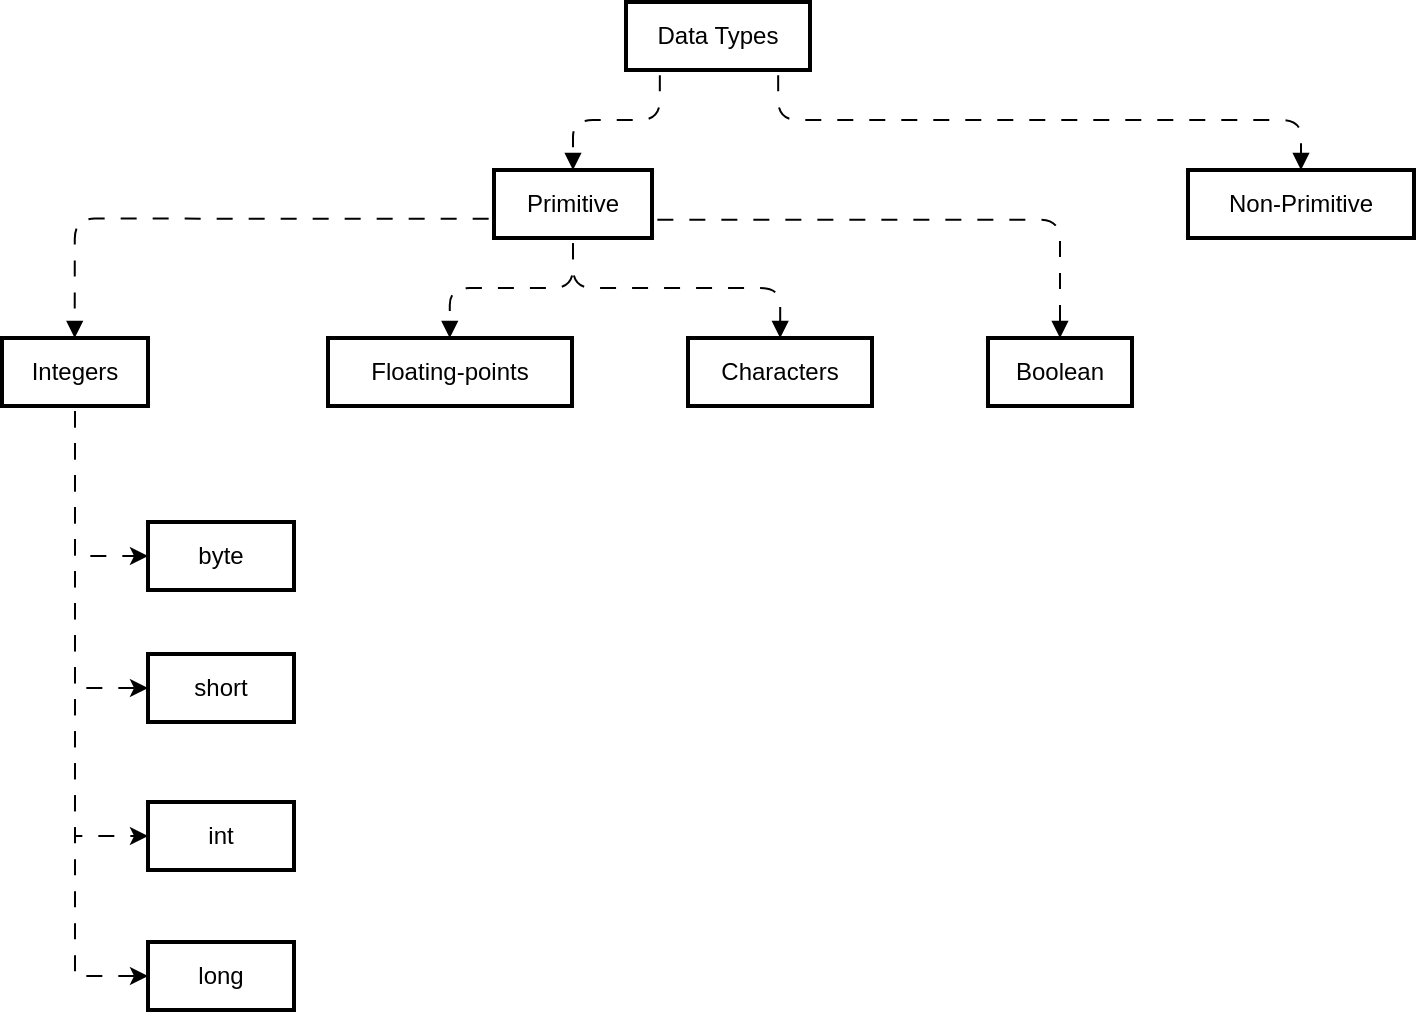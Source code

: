 <mxfile version="23.1.6" type="github">
  <diagram name="Page-1" id="NZbzHBPe5YF4VIzsgg0A">
    <mxGraphModel dx="2284" dy="1882" grid="1" gridSize="10" guides="1" tooltips="1" connect="1" arrows="1" fold="1" page="1" pageScale="1" pageWidth="850" pageHeight="1100" math="0" shadow="0">
      <root>
        <mxCell id="0" />
        <mxCell id="1" parent="0" />
        <mxCell id="2" value="Data Types" style="whiteSpace=wrap;strokeWidth=2;" parent="1" vertex="1">
          <mxGeometry x="-521" y="-800" width="92" height="34" as="geometry" />
        </mxCell>
        <mxCell id="3" value="Primitive" style="whiteSpace=wrap;strokeWidth=2;" parent="1" vertex="1">
          <mxGeometry x="-587" y="-716" width="79" height="34" as="geometry" />
        </mxCell>
        <mxCell id="fs3YQXYDzvtj9iLQUYuB-19" style="edgeStyle=orthogonalEdgeStyle;rounded=0;orthogonalLoop=1;jettySize=auto;html=1;entryX=0;entryY=0.5;entryDx=0;entryDy=0;flowAnimation=1;" edge="1" parent="1" source="4" target="fs3YQXYDzvtj9iLQUYuB-14">
          <mxGeometry relative="1" as="geometry" />
        </mxCell>
        <mxCell id="fs3YQXYDzvtj9iLQUYuB-20" style="edgeStyle=orthogonalEdgeStyle;rounded=0;orthogonalLoop=1;jettySize=auto;html=1;entryX=0;entryY=0.5;entryDx=0;entryDy=0;flowAnimation=1;" edge="1" parent="1" source="4" target="fs3YQXYDzvtj9iLQUYuB-15">
          <mxGeometry relative="1" as="geometry" />
        </mxCell>
        <mxCell id="fs3YQXYDzvtj9iLQUYuB-21" style="edgeStyle=orthogonalEdgeStyle;rounded=0;orthogonalLoop=1;jettySize=auto;html=1;entryX=0;entryY=0.5;entryDx=0;entryDy=0;flowAnimation=1;" edge="1" parent="1" source="4" target="fs3YQXYDzvtj9iLQUYuB-16">
          <mxGeometry relative="1" as="geometry" />
        </mxCell>
        <mxCell id="fs3YQXYDzvtj9iLQUYuB-22" style="edgeStyle=orthogonalEdgeStyle;rounded=0;orthogonalLoop=1;jettySize=auto;html=1;entryX=0;entryY=0.5;entryDx=0;entryDy=0;flowAnimation=1;" edge="1" parent="1" source="4" target="fs3YQXYDzvtj9iLQUYuB-17">
          <mxGeometry relative="1" as="geometry" />
        </mxCell>
        <mxCell id="4" value="Integers" style="whiteSpace=wrap;strokeWidth=2;" parent="1" vertex="1">
          <mxGeometry x="-833" y="-632" width="73" height="34" as="geometry" />
        </mxCell>
        <mxCell id="5" value="Floating-points" style="whiteSpace=wrap;strokeWidth=2;" parent="1" vertex="1">
          <mxGeometry x="-670" y="-632" width="122" height="34" as="geometry" />
        </mxCell>
        <mxCell id="6" value="Characters" style="whiteSpace=wrap;strokeWidth=2;" parent="1" vertex="1">
          <mxGeometry x="-490" y="-632" width="92" height="34" as="geometry" />
        </mxCell>
        <mxCell id="7" value="Boolean" style="whiteSpace=wrap;strokeWidth=2;" parent="1" vertex="1">
          <mxGeometry x="-340" y="-632" width="72" height="34" as="geometry" />
        </mxCell>
        <mxCell id="8" value="Non-Primitive" style="whiteSpace=wrap;strokeWidth=2;" parent="1" vertex="1">
          <mxGeometry x="-240" y="-716" width="113" height="34" as="geometry" />
        </mxCell>
        <mxCell id="9" value="" style="startArrow=none;endArrow=block;exitX=0.184;exitY=1;entryX=0.5;entryY=0;edgeStyle=orthogonalEdgeStyle;orthogonalLoop=0;comic=0;flowAnimation=1;" parent="1" source="2" target="3" edge="1">
          <mxGeometry relative="1" as="geometry" />
        </mxCell>
        <mxCell id="10" value="" style="startArrow=none;endArrow=block;exitX=-0.002;exitY=0.717;entryX=0.498;entryY=0;edgeStyle=orthogonalEdgeStyle;flowAnimation=1;" parent="1" source="3" target="4" edge="1">
          <mxGeometry relative="1" as="geometry" />
        </mxCell>
        <mxCell id="11" value="" style="startArrow=none;endArrow=block;exitX=0.5;exitY=1;entryX=0.499;entryY=0;edgeStyle=orthogonalEdgeStyle;flowAnimation=1;exitDx=0;exitDy=0;" parent="1" source="3" target="5" edge="1">
          <mxGeometry relative="1" as="geometry" />
        </mxCell>
        <mxCell id="12" value="" style="startArrow=none;endArrow=block;exitX=0.5;exitY=1;entryX=0.501;entryY=0;edgeStyle=orthogonalEdgeStyle;flowAnimation=1;exitDx=0;exitDy=0;" parent="1" source="3" target="6" edge="1">
          <mxGeometry relative="1" as="geometry" />
        </mxCell>
        <mxCell id="13" value="" style="startArrow=none;endArrow=block;exitX=1.002;exitY=0.733;entryX=0.5;entryY=0;edgeStyle=orthogonalEdgeStyle;flowAnimation=1;" parent="1" source="3" target="7" edge="1">
          <mxGeometry relative="1" as="geometry" />
        </mxCell>
        <mxCell id="14" value="" style="startArrow=none;endArrow=block;exitX=0.827;exitY=1;entryX=0.5;entryY=0;edgeStyle=orthogonalEdgeStyle;flowAnimation=1;" parent="1" source="2" target="8" edge="1">
          <mxGeometry relative="1" as="geometry" />
        </mxCell>
        <mxCell id="fs3YQXYDzvtj9iLQUYuB-14" value="byte" style="whiteSpace=wrap;strokeWidth=2;" vertex="1" parent="1">
          <mxGeometry x="-760" y="-540" width="73" height="34" as="geometry" />
        </mxCell>
        <mxCell id="fs3YQXYDzvtj9iLQUYuB-15" value="short" style="whiteSpace=wrap;strokeWidth=2;" vertex="1" parent="1">
          <mxGeometry x="-760" y="-474" width="73" height="34" as="geometry" />
        </mxCell>
        <mxCell id="fs3YQXYDzvtj9iLQUYuB-16" value="int" style="whiteSpace=wrap;strokeWidth=2;" vertex="1" parent="1">
          <mxGeometry x="-760" y="-400" width="73" height="34" as="geometry" />
        </mxCell>
        <mxCell id="fs3YQXYDzvtj9iLQUYuB-17" value="long" style="whiteSpace=wrap;strokeWidth=2;" vertex="1" parent="1">
          <mxGeometry x="-760" y="-330" width="73" height="34" as="geometry" />
        </mxCell>
      </root>
    </mxGraphModel>
  </diagram>
</mxfile>
